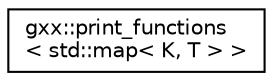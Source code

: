 digraph "Graphical Class Hierarchy"
{
  edge [fontname="Helvetica",fontsize="10",labelfontname="Helvetica",labelfontsize="10"];
  node [fontname="Helvetica",fontsize="10",shape=record];
  rankdir="LR";
  Node1 [label="gxx::print_functions\l\< std::map\< K, T \> \>",height=0.2,width=0.4,color="black", fillcolor="white", style="filled",URL="$structgxx_1_1print__functions_3_01std_1_1map_3_01K_00_01T_01_4_01_4.html"];
}
